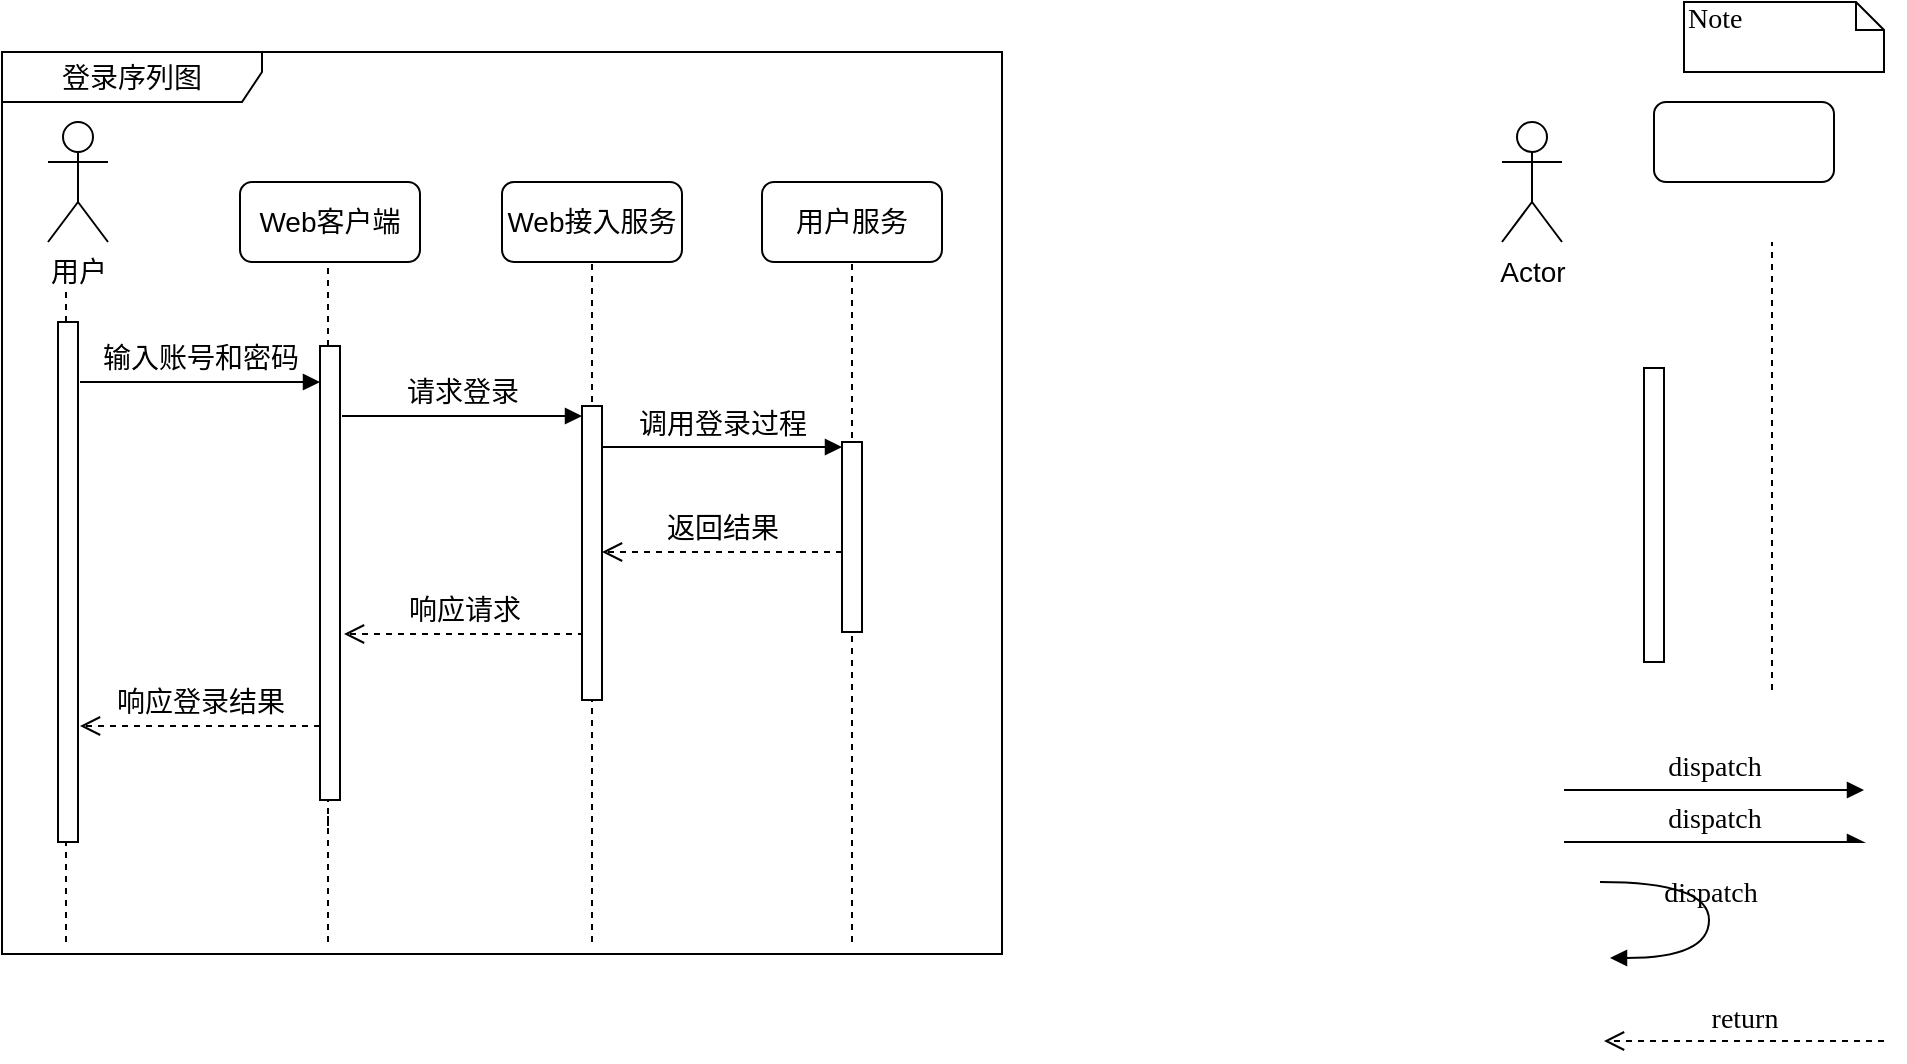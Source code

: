 <mxfile version="10.6.0" type="github"><diagram id="GZiq_aK89cGFNi6Bp2rw" name="ç¬¬ 1 é¡µ"><mxGraphModel dx="1007" dy="628" grid="1" gridSize="10" guides="1" tooltips="1" connect="1" arrows="1" fold="1" page="1" pageScale="1" pageWidth="1100" pageHeight="850" math="0" shadow="0"><root><mxCell id="0"/><mxCell id="1" parent="0"/><mxCell id="4ynSGEnRe7OYfXBKRhz8-1" value="登录序列图" style="shape=umlFrame;whiteSpace=wrap;html=1;fontSize=14;width=130;height=25;" vertex="1" parent="1"><mxGeometry x="30" y="175" width="500" height="451" as="geometry"/></mxCell><mxCell id="hNufwDFnxQNil5RjHSnj-1" value="" style="endArrow=none;dashed=1;html=1;fontSize=14;fontColor=#000000;" parent="1" edge="1"><mxGeometry width="50" height="50" relative="1" as="geometry"><mxPoint x="455" y="620" as="sourcePoint"/><mxPoint x="455" y="280" as="targetPoint"/></mxGeometry></mxCell><mxCell id="hNufwDFnxQNil5RjHSnj-2" value="" style="endArrow=none;dashed=1;html=1;fontSize=14;fontColor=#000000;" parent="1" edge="1"><mxGeometry width="50" height="50" relative="1" as="geometry"><mxPoint x="325" y="620" as="sourcePoint"/><mxPoint x="325" y="280" as="targetPoint"/></mxGeometry></mxCell><mxCell id="hNufwDFnxQNil5RjHSnj-3" value="Web客户端" style="rounded=1;whiteSpace=wrap;html=1;fontSize=14;fontColor=#000000;" parent="1" vertex="1"><mxGeometry x="149" y="240" width="90" height="40" as="geometry"/></mxCell><mxCell id="hNufwDFnxQNil5RjHSnj-4" value="return" style="html=1;verticalAlign=bottom;endArrow=open;dashed=1;endSize=8;labelBackgroundColor=none;fontFamily=Verdana;fontSize=14;fontColor=#000000;" parent="1" edge="1"><mxGeometry relative="1" as="geometry"><mxPoint x="831" y="669.5" as="targetPoint"/><mxPoint x="971" y="669.5" as="sourcePoint"/></mxGeometry></mxCell><mxCell id="hNufwDFnxQNil5RjHSnj-5" value="Note" style="shape=note;whiteSpace=wrap;html=1;size=14;verticalAlign=top;align=left;spacingTop=-6;rounded=0;shadow=0;comic=0;labelBackgroundColor=none;strokeColor=#000000;strokeWidth=1;fillColor=#FFFFFF;fontFamily=Verdana;fontSize=14;fontColor=#000000;" parent="1" vertex="1"><mxGeometry x="871" y="150" width="100" height="35" as="geometry"/></mxCell><mxCell id="hNufwDFnxQNil5RjHSnj-6" value="" style="html=1;points=[];perimeter=orthogonalPerimeter;rounded=0;shadow=0;comic=0;labelBackgroundColor=none;strokeColor=#000000;strokeWidth=1;fillColor=#FFFFFF;fontFamily=Verdana;fontSize=14;fontColor=#000000;align=center;" parent="1" vertex="1"><mxGeometry x="851" y="333" width="10" height="147" as="geometry"/></mxCell><mxCell id="hNufwDFnxQNil5RjHSnj-7" value="Actor" style="shape=umlActor;verticalLabelPosition=bottom;labelBackgroundColor=#ffffff;verticalAlign=top;html=1;outlineConnect=0;fontSize=14;fontColor=#000000;" parent="1" vertex="1"><mxGeometry x="780" y="210" width="30" height="60" as="geometry"/></mxCell><mxCell id="hNufwDFnxQNil5RjHSnj-8" value="dispatch" style="html=1;verticalAlign=bottom;endArrow=async;entryX=0;entryY=0;labelBackgroundColor=none;fontFamily=Verdana;fontSize=14;elbow=vertical;endFill=1;fontColor=#000000;" parent="1" edge="1"><mxGeometry relative="1" as="geometry"><mxPoint x="811" y="570" as="sourcePoint"/><mxPoint x="961" y="570" as="targetPoint"/></mxGeometry></mxCell><mxCell id="hNufwDFnxQNil5RjHSnj-9" value="dispatch" style="html=1;verticalAlign=bottom;endArrow=block;labelBackgroundColor=none;fontFamily=Verdana;fontSize=14;elbow=vertical;edgeStyle=orthogonalEdgeStyle;curved=1;entryX=1;entryY=0.286;entryPerimeter=0;exitX=1.038;exitY=0.345;exitPerimeter=0;fontColor=#000000;" parent="1" edge="1"><mxGeometry relative="1" as="geometry"><mxPoint x="829" y="590" as="sourcePoint"/><mxPoint x="834" y="628" as="targetPoint"/><Array as="points"><mxPoint x="883.5" y="590"/><mxPoint x="883.5" y="628"/></Array></mxGeometry></mxCell><mxCell id="hNufwDFnxQNil5RjHSnj-10" value="dispatch" style="html=1;verticalAlign=bottom;endArrow=block;entryX=0;entryY=0;labelBackgroundColor=none;fontFamily=Verdana;fontSize=14;elbow=vertical;fontColor=#000000;" parent="1" edge="1"><mxGeometry relative="1" as="geometry"><mxPoint x="811" y="544" as="sourcePoint"/><mxPoint x="961" y="544" as="targetPoint"/></mxGeometry></mxCell><mxCell id="hNufwDFnxQNil5RjHSnj-11" value="" style="rounded=1;whiteSpace=wrap;html=1;fontSize=14;fontColor=#000000;" parent="1" vertex="1"><mxGeometry x="856" y="200" width="90" height="40" as="geometry"/></mxCell><mxCell id="hNufwDFnxQNil5RjHSnj-12" value="" style="endArrow=none;dashed=1;html=1;fontSize=14;fontColor=#000000;" parent="1" edge="1"><mxGeometry width="50" height="50" relative="1" as="geometry"><mxPoint x="915" y="494" as="sourcePoint"/><mxPoint x="915" y="270" as="targetPoint"/></mxGeometry></mxCell><mxCell id="hNufwDFnxQNil5RjHSnj-13" value="" style="endArrow=none;dashed=1;html=1;fontSize=14;fontColor=#000000;" parent="1" source="hNufwDFnxQNil5RjHSnj-17" edge="1"><mxGeometry width="50" height="50" relative="1" as="geometry"><mxPoint x="193" y="590" as="sourcePoint"/><mxPoint x="193" y="280" as="targetPoint"/></mxGeometry></mxCell><mxCell id="hNufwDFnxQNil5RjHSnj-14" value="Web接入服务" style="rounded=1;whiteSpace=wrap;html=1;fontSize=14;fontColor=#000000;" parent="1" vertex="1"><mxGeometry x="280" y="240" width="90" height="40" as="geometry"/></mxCell><mxCell id="hNufwDFnxQNil5RjHSnj-15" value="" style="endArrow=none;dashed=1;html=1;fontSize=14;fontColor=#000000;" parent="1" edge="1"><mxGeometry width="50" height="50" relative="1" as="geometry"><mxPoint x="193" y="562" as="sourcePoint"/><mxPoint x="193" y="521" as="targetPoint"/></mxGeometry></mxCell><mxCell id="hNufwDFnxQNil5RjHSnj-16" value="请求登录" style="html=1;verticalAlign=bottom;endArrow=block;entryX=0;entryY=0;labelBackgroundColor=none;fontFamily=Verdana;fontSize=14;edgeStyle=elbowEdgeStyle;elbow=vertical;fontColor=#000000;" parent="1" edge="1"><mxGeometry relative="1" as="geometry"><mxPoint x="200" y="357" as="sourcePoint"/><mxPoint x="320" y="357" as="targetPoint"/></mxGeometry></mxCell><mxCell id="hNufwDFnxQNil5RjHSnj-17" value="" style="html=1;points=[];perimeter=orthogonalPerimeter;rounded=0;shadow=0;comic=0;labelBackgroundColor=none;strokeColor=#000000;strokeWidth=1;fillColor=#FFFFFF;fontFamily=Verdana;fontSize=14;fontColor=#000000;align=center;" parent="1" vertex="1"><mxGeometry x="189" y="322" width="10" height="227" as="geometry"/></mxCell><mxCell id="hNufwDFnxQNil5RjHSnj-19" value="用户服务" style="rounded=1;whiteSpace=wrap;html=1;fontSize=14;fontColor=#000000;" parent="1" vertex="1"><mxGeometry x="410" y="240" width="90" height="40" as="geometry"/></mxCell><mxCell id="hNufwDFnxQNil5RjHSnj-20" value="调用登录过程" style="html=1;verticalAlign=bottom;endArrow=block;entryX=0;entryY=0;labelBackgroundColor=none;fontFamily=Verdana;fontSize=14;elbow=vertical;fontColor=#000000;" parent="1" edge="1"><mxGeometry relative="1" as="geometry"><mxPoint x="330" y="372.5" as="sourcePoint"/><mxPoint x="450" y="372.5" as="targetPoint"/></mxGeometry></mxCell><mxCell id="hNufwDFnxQNil5RjHSnj-21" value="返回结果" style="html=1;verticalAlign=bottom;endArrow=open;dashed=1;endSize=8;labelBackgroundColor=none;fontFamily=Verdana;fontSize=14;fontColor=#000000;" parent="1" edge="1"><mxGeometry relative="1" as="geometry"><mxPoint x="330" y="425" as="targetPoint"/><mxPoint x="450" y="425" as="sourcePoint"/></mxGeometry></mxCell><mxCell id="hNufwDFnxQNil5RjHSnj-22" value="响应请求" style="html=1;verticalAlign=bottom;endArrow=open;dashed=1;endSize=8;labelBackgroundColor=none;fontFamily=Verdana;fontSize=14;fontColor=#000000;" parent="1" edge="1"><mxGeometry relative="1" as="geometry"><mxPoint x="201" y="466" as="targetPoint"/><mxPoint x="321" y="466" as="sourcePoint"/></mxGeometry></mxCell><mxCell id="hNufwDFnxQNil5RjHSnj-23" value="" style="endArrow=none;dashed=1;html=1;fontSize=14;fontColor=#000000;" parent="1" source="hNufwDFnxQNil5RjHSnj-24" edge="1"><mxGeometry width="50" height="50" relative="1" as="geometry"><mxPoint x="62" y="590" as="sourcePoint"/><mxPoint x="62" y="280" as="targetPoint"/></mxGeometry></mxCell><mxCell id="hNufwDFnxQNil5RjHSnj-24" value="" style="html=1;points=[];perimeter=orthogonalPerimeter;rounded=0;shadow=0;comic=0;labelBackgroundColor=none;strokeColor=#000000;strokeWidth=1;fillColor=#FFFFFF;fontFamily=Verdana;fontSize=14;fontColor=#000000;align=center;" parent="1" vertex="1"><mxGeometry x="58" y="310" width="10" height="260" as="geometry"/></mxCell><mxCell id="hNufwDFnxQNil5RjHSnj-25" value="" style="endArrow=none;dashed=1;html=1;fontSize=14;fontColor=#000000;" parent="1" edge="1"><mxGeometry width="50" height="50" relative="1" as="geometry"><mxPoint x="62" y="620" as="sourcePoint"/><mxPoint x="62" y="570" as="targetPoint"/></mxGeometry></mxCell><mxCell id="hNufwDFnxQNil5RjHSnj-26" value="" style="endArrow=none;dashed=1;html=1;fontSize=14;fontColor=#000000;" parent="1" edge="1"><mxGeometry width="50" height="50" relative="1" as="geometry"><mxPoint x="193" y="620" as="sourcePoint"/><mxPoint x="193" y="555.5" as="targetPoint"/></mxGeometry></mxCell><mxCell id="hNufwDFnxQNil5RjHSnj-27" value="输入账号和密码" style="html=1;verticalAlign=bottom;endArrow=block;entryX=0;entryY=0;labelBackgroundColor=none;fontFamily=Verdana;fontSize=14;elbow=vertical;fontColor=#000000;" parent="1" edge="1"><mxGeometry relative="1" as="geometry"><mxPoint x="69" y="340" as="sourcePoint"/><mxPoint x="189" y="340" as="targetPoint"/></mxGeometry></mxCell><mxCell id="hNufwDFnxQNil5RjHSnj-28" value="&lt;font style=&quot;font-size: 14px&quot;&gt;用户&lt;/font&gt;" style="shape=umlActor;verticalLabelPosition=bottom;labelBackgroundColor=#ffffff;verticalAlign=top;html=1;outlineConnect=0;fontSize=14;fontColor=#000000;" parent="1" vertex="1"><mxGeometry x="53" y="210" width="30" height="60" as="geometry"/></mxCell><mxCell id="hNufwDFnxQNil5RjHSnj-29" value="响应登录结果" style="html=1;verticalAlign=bottom;endArrow=open;dashed=1;endSize=8;labelBackgroundColor=none;fontFamily=Verdana;fontSize=14;fontColor=#000000;" parent="1" edge="1"><mxGeometry relative="1" as="geometry"><mxPoint x="69" y="512" as="targetPoint"/><mxPoint x="189" y="512" as="sourcePoint"/></mxGeometry></mxCell><mxCell id="hNufwDFnxQNil5RjHSnj-30" value="" style="html=1;points=[];perimeter=orthogonalPerimeter;rounded=0;shadow=0;comic=0;labelBackgroundColor=none;strokeColor=#000000;strokeWidth=1;fillColor=#FFFFFF;fontFamily=Verdana;fontSize=14;fontColor=#000000;align=center;" parent="1" vertex="1"><mxGeometry x="320" y="352" width="10" height="147" as="geometry"/></mxCell><mxCell id="hNufwDFnxQNil5RjHSnj-31" value="" style="html=1;points=[];perimeter=orthogonalPerimeter;rounded=0;shadow=0;comic=0;labelBackgroundColor=none;strokeColor=#000000;strokeWidth=1;fillColor=#FFFFFF;fontFamily=Verdana;fontSize=14;fontColor=#000000;align=center;" parent="1" vertex="1"><mxGeometry x="450" y="370" width="10" height="95" as="geometry"/></mxCell></root></mxGraphModel></diagram></mxfile>